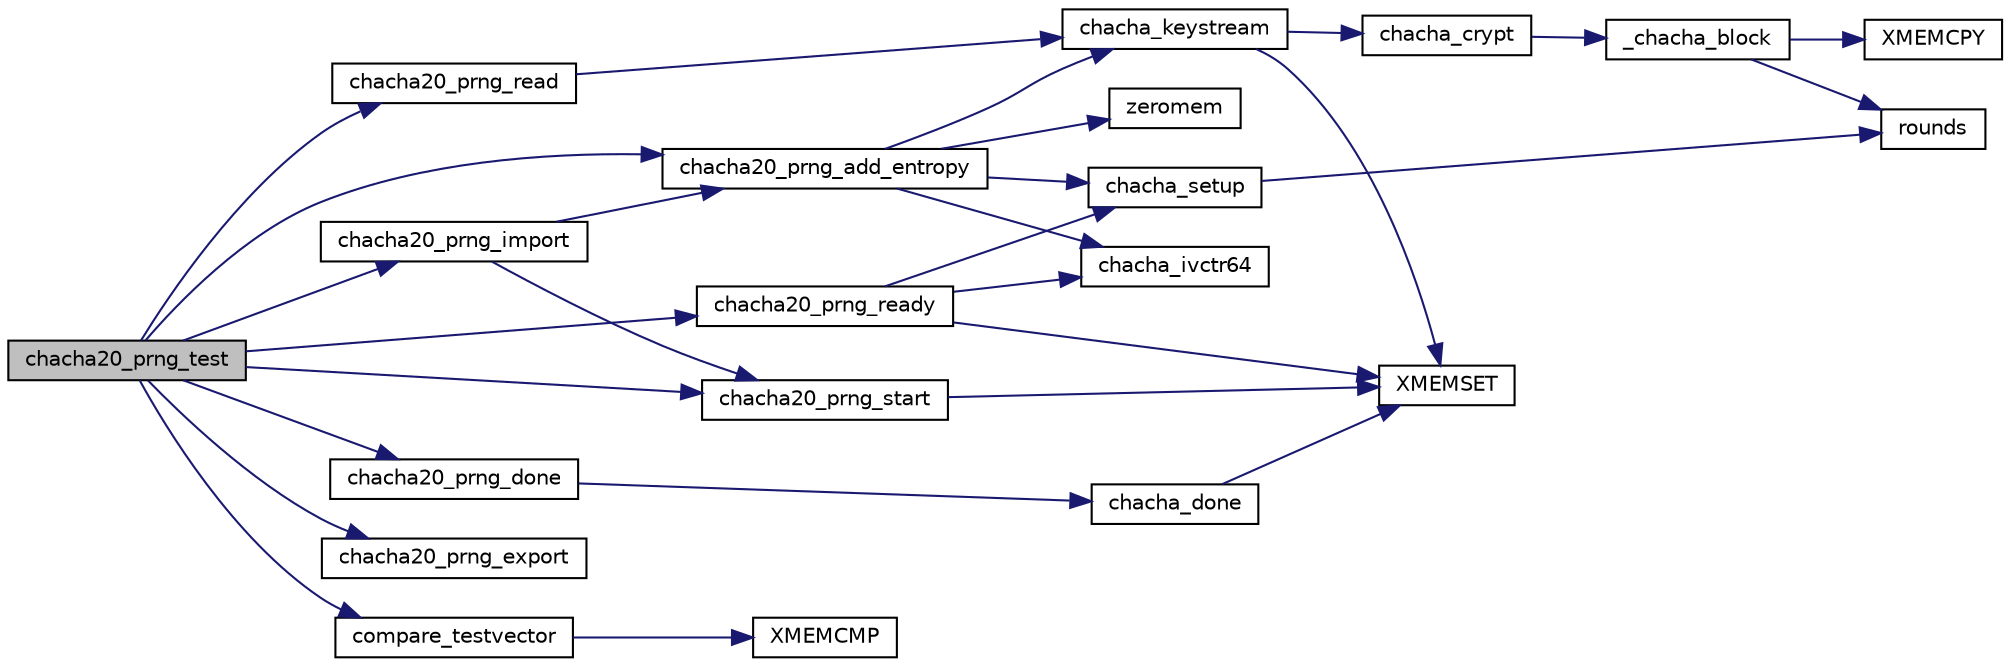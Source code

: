 digraph "chacha20_prng_test"
{
 // LATEX_PDF_SIZE
  edge [fontname="Helvetica",fontsize="10",labelfontname="Helvetica",labelfontsize="10"];
  node [fontname="Helvetica",fontsize="10",shape=record];
  rankdir="LR";
  Node56 [label="chacha20_prng_test",height=0.2,width=0.4,color="black", fillcolor="grey75", style="filled", fontcolor="black",tooltip="PRNG self-test."];
  Node56 -> Node57 [color="midnightblue",fontsize="10",style="solid"];
  Node57 [label="chacha20_prng_add_entropy",height=0.2,width=0.4,color="black", fillcolor="white", style="filled",URL="$chacha20_8c.html#ae75ffa7e5ccf945ae352f106fb3b3f13",tooltip="Add entropy to the PRNG state."];
  Node57 -> Node58 [color="midnightblue",fontsize="10",style="solid"];
  Node58 [label="chacha_ivctr64",height=0.2,width=0.4,color="black", fillcolor="white", style="filled",URL="$chacha__ivctr64_8c.html#a2575d8a5708351cc77001ae00e77a132",tooltip="Set IV + counter data to the ChaCha state."];
  Node57 -> Node59 [color="midnightblue",fontsize="10",style="solid"];
  Node59 [label="chacha_keystream",height=0.2,width=0.4,color="black", fillcolor="white", style="filled",URL="$chacha__keystream_8c.html#a3a29ed9997a58d432f9e8ddca7b90bdd",tooltip="Generate a stream of random bytes via ChaCha."];
  Node59 -> Node60 [color="midnightblue",fontsize="10",style="solid"];
  Node60 [label="XMEMSET",height=0.2,width=0.4,color="black", fillcolor="white", style="filled",URL="$tomcrypt__cfg_8h.html#aa3c34a6f6c61de7da9258b5a30e32c2f",tooltip=" "];
  Node59 -> Node61 [color="midnightblue",fontsize="10",style="solid"];
  Node61 [label="chacha_crypt",height=0.2,width=0.4,color="black", fillcolor="white", style="filled",URL="$chacha__crypt_8c.html#a1b1272fcac65a1e6a1ee555891b7c95e",tooltip="Encrypt (or decrypt) bytes of ciphertext (or plaintext) with ChaCha."];
  Node61 -> Node62 [color="midnightblue",fontsize="10",style="solid"];
  Node62 [label="_chacha_block",height=0.2,width=0.4,color="black", fillcolor="white", style="filled",URL="$chacha__crypt_8c.html#a0f59b85d38348fa6829e4cedb228c594",tooltip=" "];
  Node62 -> Node63 [color="midnightblue",fontsize="10",style="solid"];
  Node63 [label="XMEMCPY",height=0.2,width=0.4,color="black", fillcolor="white", style="filled",URL="$tomcrypt__cfg_8h.html#a7691dd48d60d5fc6daf2fa7ec4c55e12",tooltip=" "];
  Node62 -> Node64 [color="midnightblue",fontsize="10",style="solid"];
  Node64 [label="rounds",height=0.2,width=0.4,color="black", fillcolor="white", style="filled",URL="$kseed_8c.html#a51da46362a22c8107683876e9c12ec82",tooltip=" "];
  Node57 -> Node65 [color="midnightblue",fontsize="10",style="solid"];
  Node65 [label="chacha_setup",height=0.2,width=0.4,color="black", fillcolor="white", style="filled",URL="$chacha__setup_8c.html#aaaad339dc43c455ff5cc2df1960ddfeb",tooltip="Initialize an ChaCha context (only the key)"];
  Node65 -> Node64 [color="midnightblue",fontsize="10",style="solid"];
  Node57 -> Node66 [color="midnightblue",fontsize="10",style="solid"];
  Node66 [label="zeromem",height=0.2,width=0.4,color="black", fillcolor="white", style="filled",URL="$tomcrypt__misc_8h.html#a63b6e188713790263bfd3612fe8b398f",tooltip="Zero a block of memory."];
  Node56 -> Node67 [color="midnightblue",fontsize="10",style="solid"];
  Node67 [label="chacha20_prng_done",height=0.2,width=0.4,color="black", fillcolor="white", style="filled",URL="$chacha20_8c.html#ac4c6ba884d06287d4e168743899a058b",tooltip="Terminate the PRNG."];
  Node67 -> Node68 [color="midnightblue",fontsize="10",style="solid"];
  Node68 [label="chacha_done",height=0.2,width=0.4,color="black", fillcolor="white", style="filled",URL="$chacha__done_8c.html#a4936c207e7ef938d31047954fae30e39",tooltip="Terminate and clear ChaCha state."];
  Node68 -> Node60 [color="midnightblue",fontsize="10",style="solid"];
  Node56 -> Node69 [color="midnightblue",fontsize="10",style="solid"];
  Node69 [label="chacha20_prng_export",height=0.2,width=0.4,color="black", fillcolor="white", style="filled",URL="$chacha20_8c.html#a91e9ef4c395ab95e10838e117e5aa1a1",tooltip="Export the PRNG state."];
  Node56 -> Node70 [color="midnightblue",fontsize="10",style="solid"];
  Node70 [label="chacha20_prng_import",height=0.2,width=0.4,color="black", fillcolor="white", style="filled",URL="$chacha20_8c.html#aec1d8ebf9e796fe1223995e48d665a92",tooltip="Import a PRNG state."];
  Node70 -> Node57 [color="midnightblue",fontsize="10",style="solid"];
  Node70 -> Node71 [color="midnightblue",fontsize="10",style="solid"];
  Node71 [label="chacha20_prng_start",height=0.2,width=0.4,color="black", fillcolor="white", style="filled",URL="$chacha20_8c.html#aa52a7cb95c35a702f9cbf374bacf9530",tooltip="Start the PRNG."];
  Node71 -> Node60 [color="midnightblue",fontsize="10",style="solid"];
  Node56 -> Node72 [color="midnightblue",fontsize="10",style="solid"];
  Node72 [label="chacha20_prng_read",height=0.2,width=0.4,color="black", fillcolor="white", style="filled",URL="$chacha20_8c.html#a5adfff638ebc7c30cd3840ddd6807c30",tooltip="Read from the PRNG."];
  Node72 -> Node59 [color="midnightblue",fontsize="10",style="solid"];
  Node56 -> Node73 [color="midnightblue",fontsize="10",style="solid"];
  Node73 [label="chacha20_prng_ready",height=0.2,width=0.4,color="black", fillcolor="white", style="filled",URL="$chacha20_8c.html#a4d83a788328b93577373da5036f9e3ff",tooltip="Make the PRNG ready to read from."];
  Node73 -> Node58 [color="midnightblue",fontsize="10",style="solid"];
  Node73 -> Node65 [color="midnightblue",fontsize="10",style="solid"];
  Node73 -> Node60 [color="midnightblue",fontsize="10",style="solid"];
  Node56 -> Node71 [color="midnightblue",fontsize="10",style="solid"];
  Node56 -> Node74 [color="midnightblue",fontsize="10",style="solid"];
  Node74 [label="compare_testvector",height=0.2,width=0.4,color="black", fillcolor="white", style="filled",URL="$tomcrypt__misc_8h.html#a7764a7f27897c6182335752df00b5f8e",tooltip="Compare two test-vectors."];
  Node74 -> Node75 [color="midnightblue",fontsize="10",style="solid"];
  Node75 [label="XMEMCMP",height=0.2,width=0.4,color="black", fillcolor="white", style="filled",URL="$tomcrypt__cfg_8h.html#a372b974ec0ac07abcd55297554fe540f",tooltip=" "];
}

